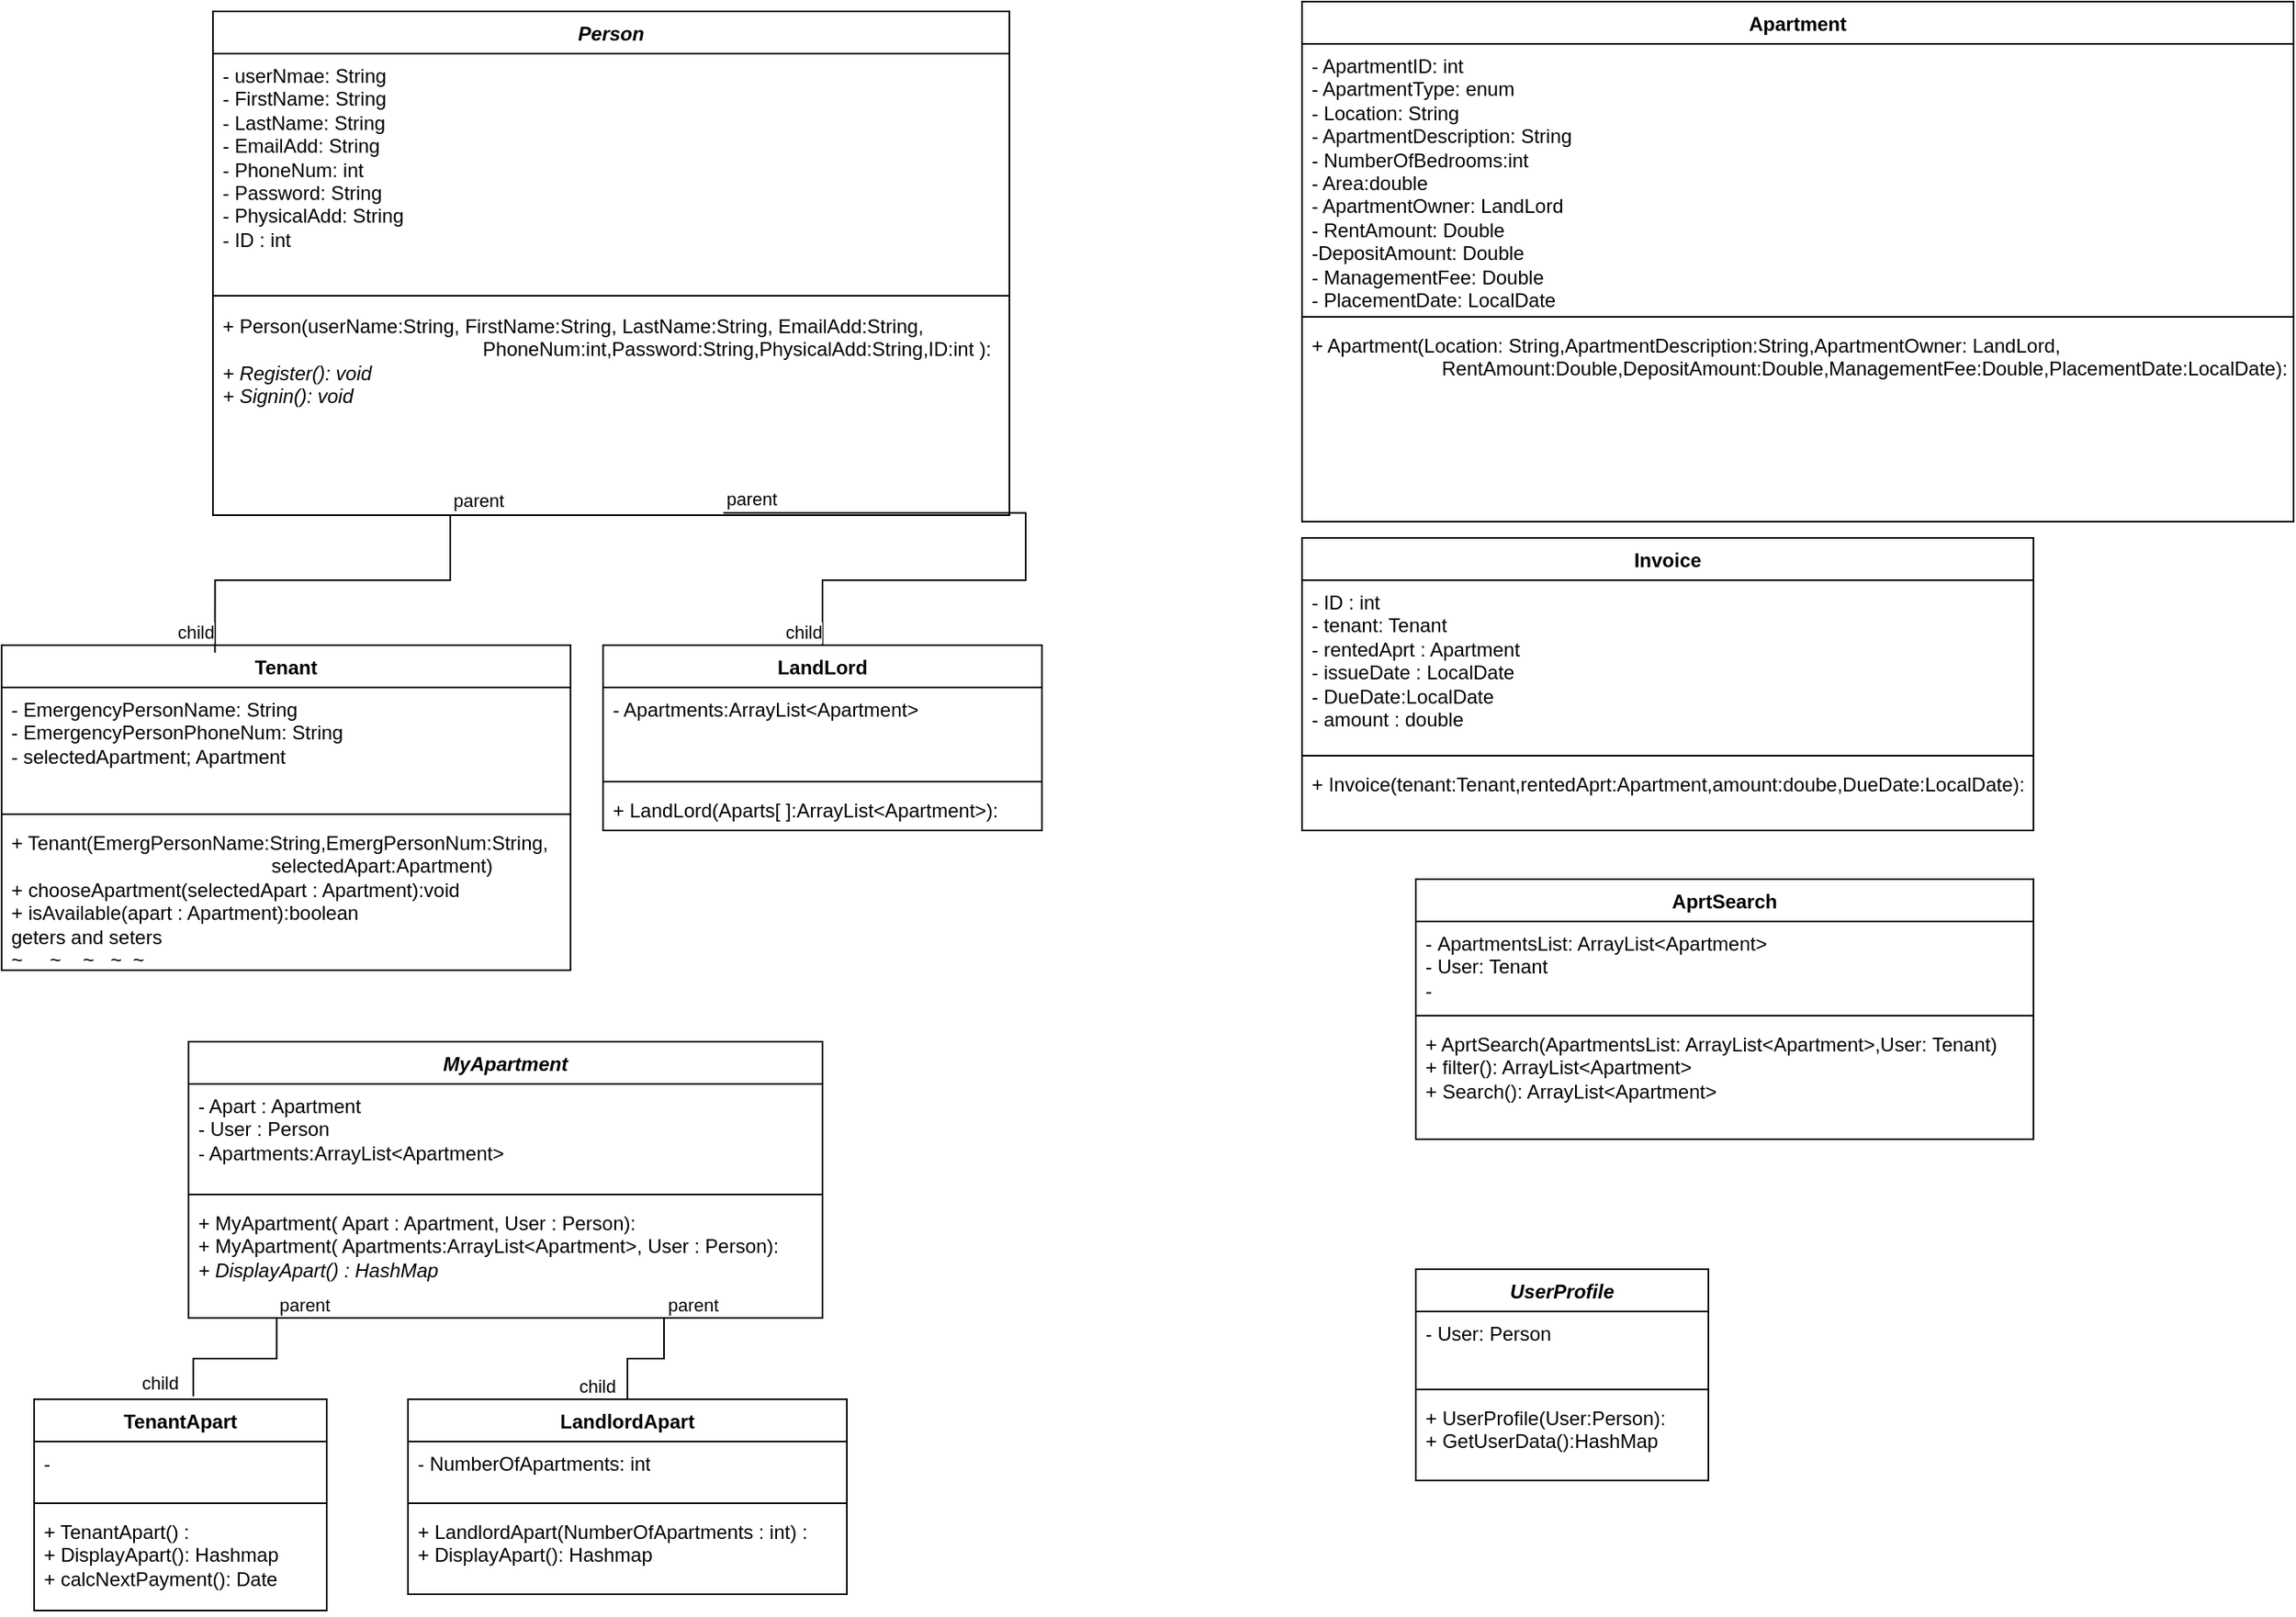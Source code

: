 <mxfile version="22.1.2" type="device">
  <diagram name="Page-1" id="B1_IAPAxBGIca6lTpFzh">
    <mxGraphModel dx="1622" dy="418" grid="1" gridSize="10" guides="1" tooltips="1" connect="1" arrows="1" fold="1" page="1" pageScale="1" pageWidth="850" pageHeight="1100" background="none" math="0" shadow="0">
      <root>
        <mxCell id="0" />
        <mxCell id="1" parent="0" />
        <mxCell id="C-XYSLuO93MByYAlipzL-1" value="&lt;i&gt;Person&lt;/i&gt;" style="swimlane;fontStyle=1;align=center;verticalAlign=top;childLayout=stackLayout;horizontal=1;startSize=26;horizontalStack=0;resizeParent=1;resizeParentMax=0;resizeLast=0;collapsible=1;marginBottom=0;whiteSpace=wrap;html=1;" parent="1" vertex="1">
          <mxGeometry x="-530" y="36" width="490" height="310" as="geometry">
            <mxRectangle x="189" y="70" width="80" height="30" as="alternateBounds" />
          </mxGeometry>
        </mxCell>
        <mxCell id="C-XYSLuO93MByYAlipzL-2" value="- userNmae: String&lt;br&gt;- FirstName: String&lt;br&gt;- LastName: String&lt;br&gt;- EmailAdd: String&lt;br&gt;- PhoneNum: int&lt;br&gt;- Password: String&lt;br&gt;- PhysicalAdd: String&lt;br&gt;- ID : int" style="text;strokeColor=none;fillColor=none;align=left;verticalAlign=top;spacingLeft=4;spacingRight=4;overflow=hidden;rotatable=0;points=[[0,0.5],[1,0.5]];portConstraint=eastwest;whiteSpace=wrap;html=1;" parent="C-XYSLuO93MByYAlipzL-1" vertex="1">
          <mxGeometry y="26" width="490" height="144" as="geometry" />
        </mxCell>
        <mxCell id="C-XYSLuO93MByYAlipzL-3" value="" style="line;strokeWidth=1;fillColor=none;align=left;verticalAlign=middle;spacingTop=-1;spacingLeft=3;spacingRight=3;rotatable=0;labelPosition=right;points=[];portConstraint=eastwest;strokeColor=inherit;" parent="C-XYSLuO93MByYAlipzL-1" vertex="1">
          <mxGeometry y="170" width="490" height="10" as="geometry" />
        </mxCell>
        <mxCell id="C-XYSLuO93MByYAlipzL-4" value="+ Person(userName:String, FirstName:String, LastName:String, EmailAdd:String, &lt;span style=&quot;white-space: pre;&quot;&gt;&#x9;&lt;/span&gt;&lt;span style=&quot;white-space: pre;&quot;&gt;&#x9;&lt;/span&gt;&lt;span style=&quot;white-space: pre;&quot;&gt;&#x9;&lt;/span&gt;&lt;span style=&quot;white-space: pre;&quot;&gt;&#x9;&lt;/span&gt;&lt;span style=&quot;white-space: pre;&quot;&gt;&#x9;&lt;/span&gt;&lt;span style=&quot;white-space: pre;&quot;&gt;&#x9;&lt;/span&gt;PhoneNum:int,Password:String,PhysicalAdd:String,ID:int ):&lt;br&gt;&lt;i&gt;+ Register(): void&lt;/i&gt;&lt;br&gt;&lt;i&gt;+ Signin(): void&lt;br&gt;&lt;br&gt;&lt;br&gt;&lt;/i&gt;" style="text;strokeColor=none;fillColor=none;align=left;verticalAlign=top;spacingLeft=4;spacingRight=4;overflow=hidden;rotatable=0;points=[[0,0.5],[1,0.5]];portConstraint=eastwest;whiteSpace=wrap;html=1;" parent="C-XYSLuO93MByYAlipzL-1" vertex="1">
          <mxGeometry y="180" width="490" height="130" as="geometry" />
        </mxCell>
        <mxCell id="C-XYSLuO93MByYAlipzL-16" value="LandLord" style="swimlane;fontStyle=1;align=center;verticalAlign=top;childLayout=stackLayout;horizontal=1;startSize=26;horizontalStack=0;resizeParent=1;resizeParentMax=0;resizeLast=0;collapsible=1;marginBottom=0;whiteSpace=wrap;html=1;" parent="1" vertex="1">
          <mxGeometry x="-290" y="426" width="270" height="114" as="geometry" />
        </mxCell>
        <mxCell id="C-XYSLuO93MByYAlipzL-17" value="- Apartments:ArrayList&amp;lt;Apartment&amp;gt;" style="text;strokeColor=none;fillColor=none;align=left;verticalAlign=top;spacingLeft=4;spacingRight=4;overflow=hidden;rotatable=0;points=[[0,0.5],[1,0.5]];portConstraint=eastwest;whiteSpace=wrap;html=1;" parent="C-XYSLuO93MByYAlipzL-16" vertex="1">
          <mxGeometry y="26" width="270" height="54" as="geometry" />
        </mxCell>
        <mxCell id="C-XYSLuO93MByYAlipzL-18" value="" style="line;strokeWidth=1;fillColor=none;align=left;verticalAlign=middle;spacingTop=-1;spacingLeft=3;spacingRight=3;rotatable=0;labelPosition=right;points=[];portConstraint=eastwest;strokeColor=inherit;" parent="C-XYSLuO93MByYAlipzL-16" vertex="1">
          <mxGeometry y="80" width="270" height="8" as="geometry" />
        </mxCell>
        <mxCell id="C-XYSLuO93MByYAlipzL-19" value="+&amp;nbsp;LandLord(Aparts[ ]:ArrayList&amp;lt;Apartment&amp;gt;):&amp;nbsp;" style="text;strokeColor=none;fillColor=none;align=left;verticalAlign=top;spacingLeft=4;spacingRight=4;overflow=hidden;rotatable=0;points=[[0,0.5],[1,0.5]];portConstraint=eastwest;whiteSpace=wrap;html=1;" parent="C-XYSLuO93MByYAlipzL-16" vertex="1">
          <mxGeometry y="88" width="270" height="26" as="geometry" />
        </mxCell>
        <mxCell id="C-XYSLuO93MByYAlipzL-20" value="Apartment" style="swimlane;fontStyle=1;align=center;verticalAlign=top;childLayout=stackLayout;horizontal=1;startSize=26;horizontalStack=0;resizeParent=1;resizeParentMax=0;resizeLast=0;collapsible=1;marginBottom=0;whiteSpace=wrap;html=1;rotation=0;" parent="1" vertex="1">
          <mxGeometry x="140" y="30" width="610" height="320" as="geometry">
            <mxRectangle x="1040" y="96" width="100" height="30" as="alternateBounds" />
          </mxGeometry>
        </mxCell>
        <mxCell id="C-XYSLuO93MByYAlipzL-21" value="- ApartmentID: int&lt;br&gt;- ApartmentType: enum&lt;br&gt;- Location: String&lt;br&gt;- ApartmentDescription: String&lt;br&gt;- NumberOfBedrooms:int&lt;br&gt;- Area:double&lt;br&gt;- ApartmentOwner: LandLord&lt;br&gt;- RentAmount: Double&lt;br&gt;-DepositAmount: Double&lt;br&gt;- ManagementFee: Double&lt;br&gt;- PlacementDate: LocalDate" style="text;strokeColor=none;fillColor=none;align=left;verticalAlign=top;spacingLeft=4;spacingRight=4;overflow=hidden;rotatable=0;points=[[0,0.5],[1,0.5]];portConstraint=eastwest;whiteSpace=wrap;html=1;rotation=0;" parent="C-XYSLuO93MByYAlipzL-20" vertex="1">
          <mxGeometry y="26" width="610" height="164" as="geometry" />
        </mxCell>
        <mxCell id="C-XYSLuO93MByYAlipzL-22" value="" style="line;strokeWidth=1;fillColor=none;align=left;verticalAlign=middle;spacingTop=-1;spacingLeft=3;spacingRight=3;rotatable=0;labelPosition=right;points=[];portConstraint=eastwest;strokeColor=inherit;rotation=0;" parent="C-XYSLuO93MByYAlipzL-20" vertex="1">
          <mxGeometry y="190" width="610" height="8" as="geometry" />
        </mxCell>
        <mxCell id="C-XYSLuO93MByYAlipzL-23" value="+ Apartment(Location: String,ApartmentDescription:String,ApartmentOwner: LandLord,&lt;br&gt;&lt;span style=&quot;white-space: pre;&quot;&gt;&#x9;&lt;/span&gt;&lt;span style=&quot;white-space: pre;&quot;&gt;&#x9;&lt;/span&gt;&lt;span style=&quot;white-space: pre;&quot;&gt;&#x9;&lt;/span&gt;RentAmount:Double,DepositAmount:Double,ManagementFee:Double,PlacementDate:LocalDate&lt;span style=&quot;background-color: initial;&quot;&gt;):&lt;br&gt;&lt;br&gt;&lt;/span&gt;" style="text;strokeColor=none;fillColor=none;align=left;verticalAlign=top;spacingLeft=4;spacingRight=4;overflow=hidden;rotatable=0;points=[[0,0.5],[1,0.5]];portConstraint=eastwest;whiteSpace=wrap;html=1;rotation=0;" parent="C-XYSLuO93MByYAlipzL-20" vertex="1">
          <mxGeometry y="198" width="610" height="122" as="geometry" />
        </mxCell>
        <mxCell id="C-XYSLuO93MByYAlipzL-24" value="Tenant" style="swimlane;fontStyle=1;align=center;verticalAlign=top;childLayout=stackLayout;horizontal=1;startSize=26;horizontalStack=0;resizeParent=1;resizeParentMax=0;resizeLast=0;collapsible=1;marginBottom=0;whiteSpace=wrap;html=1;" parent="1" vertex="1">
          <mxGeometry x="-660" y="426" width="350" height="200" as="geometry" />
        </mxCell>
        <mxCell id="C-XYSLuO93MByYAlipzL-25" value="- EmergencyPersonName: String&lt;br&gt;- EmergencyPersonPhoneNum: String&lt;br&gt;- selectedApartment; Apartment&amp;nbsp;" style="text;strokeColor=none;fillColor=none;align=left;verticalAlign=top;spacingLeft=4;spacingRight=4;overflow=hidden;rotatable=0;points=[[0,0.5],[1,0.5]];portConstraint=eastwest;whiteSpace=wrap;html=1;" parent="C-XYSLuO93MByYAlipzL-24" vertex="1">
          <mxGeometry y="26" width="350" height="74" as="geometry" />
        </mxCell>
        <mxCell id="C-XYSLuO93MByYAlipzL-26" value="" style="line;strokeWidth=1;fillColor=none;align=left;verticalAlign=middle;spacingTop=-1;spacingLeft=3;spacingRight=3;rotatable=0;labelPosition=right;points=[];portConstraint=eastwest;strokeColor=inherit;" parent="C-XYSLuO93MByYAlipzL-24" vertex="1">
          <mxGeometry y="100" width="350" height="8" as="geometry" />
        </mxCell>
        <mxCell id="C-XYSLuO93MByYAlipzL-27" value="+ Tenant(EmergPersonName:String,EmergPersonNum:String,&lt;br&gt;&lt;span style=&quot;white-space: pre;&quot;&gt;&#x9;&lt;/span&gt;&lt;span style=&quot;white-space: pre;&quot;&gt;&#x9;&lt;/span&gt;&lt;span style=&quot;white-space: pre;&quot;&gt;&#x9;&lt;/span&gt;&lt;span style=&quot;white-space: pre;&quot;&gt;&#x9;&lt;/span&gt;&lt;span style=&quot;white-space: pre;&quot;&gt;&#x9;&lt;span style=&quot;white-space: pre;&quot;&gt;&#x9;&lt;/span&gt;&lt;/span&gt;selectedApart:Apartment)&lt;br&gt;+&amp;nbsp;chooseApartment(selectedApart : Apartment):void&lt;br&gt;+ isAvailable(apart : Apartment):boolean&lt;br&gt;geters and seters&lt;br&gt;~&amp;nbsp; &amp;nbsp; &amp;nbsp;~&amp;nbsp; &amp;nbsp; ~&amp;nbsp; &amp;nbsp;~&amp;nbsp; ~" style="text;strokeColor=none;fillColor=none;align=left;verticalAlign=top;spacingLeft=4;spacingRight=4;overflow=hidden;rotatable=0;points=[[0,0.5],[1,0.5]];portConstraint=eastwest;whiteSpace=wrap;html=1;" parent="C-XYSLuO93MByYAlipzL-24" vertex="1">
          <mxGeometry y="108" width="350" height="92" as="geometry" />
        </mxCell>
        <mxCell id="C-XYSLuO93MByYAlipzL-31" value="" style="endArrow=none;html=1;edgeStyle=orthogonalEdgeStyle;rounded=0;entryX=0.375;entryY=0.023;entryDx=0;entryDy=0;entryPerimeter=0;exitX=0.298;exitY=0.999;exitDx=0;exitDy=0;exitPerimeter=0;" parent="1" source="C-XYSLuO93MByYAlipzL-4" target="C-XYSLuO93MByYAlipzL-24" edge="1">
          <mxGeometry relative="1" as="geometry">
            <mxPoint x="230" y="400" as="sourcePoint" />
            <mxPoint x="430" y="290" as="targetPoint" />
          </mxGeometry>
        </mxCell>
        <mxCell id="C-XYSLuO93MByYAlipzL-32" value="parent" style="edgeLabel;resizable=0;html=1;align=left;verticalAlign=bottom;" parent="C-XYSLuO93MByYAlipzL-31" connectable="0" vertex="1">
          <mxGeometry x="-1" relative="1" as="geometry" />
        </mxCell>
        <mxCell id="C-XYSLuO93MByYAlipzL-33" value="child" style="edgeLabel;resizable=0;html=1;align=right;verticalAlign=bottom;" parent="C-XYSLuO93MByYAlipzL-31" connectable="0" vertex="1">
          <mxGeometry x="1" relative="1" as="geometry">
            <mxPoint y="-4" as="offset" />
          </mxGeometry>
        </mxCell>
        <mxCell id="C-XYSLuO93MByYAlipzL-35" value="Invoice" style="swimlane;fontStyle=1;align=center;verticalAlign=top;childLayout=stackLayout;horizontal=1;startSize=26;horizontalStack=0;resizeParent=1;resizeParentMax=0;resizeLast=0;collapsible=1;marginBottom=0;whiteSpace=wrap;html=1;" parent="1" vertex="1">
          <mxGeometry x="140" y="360" width="450" height="180" as="geometry" />
        </mxCell>
        <mxCell id="C-XYSLuO93MByYAlipzL-36" value="- ID : int&lt;br&gt;- tenant: Tenant&lt;br&gt;- rentedAprt : Apartment&lt;br&gt;- issueDate : LocalDate&lt;br&gt;- DueDate:LocalDate&lt;br&gt;- amount : double" style="text;strokeColor=none;fillColor=none;align=left;verticalAlign=top;spacingLeft=4;spacingRight=4;overflow=hidden;rotatable=0;points=[[0,0.5],[1,0.5]];portConstraint=eastwest;whiteSpace=wrap;html=1;" parent="C-XYSLuO93MByYAlipzL-35" vertex="1">
          <mxGeometry y="26" width="450" height="104" as="geometry" />
        </mxCell>
        <mxCell id="C-XYSLuO93MByYAlipzL-37" value="" style="line;strokeWidth=1;fillColor=none;align=left;verticalAlign=middle;spacingTop=-1;spacingLeft=3;spacingRight=3;rotatable=0;labelPosition=right;points=[];portConstraint=eastwest;strokeColor=inherit;" parent="C-XYSLuO93MByYAlipzL-35" vertex="1">
          <mxGeometry y="130" width="450" height="8" as="geometry" />
        </mxCell>
        <mxCell id="C-XYSLuO93MByYAlipzL-38" value="+ Invoice(tenant:Tenant,rentedAprt:Apartment,amount:doube,DueDate:LocalDate):" style="text;strokeColor=none;fillColor=none;align=left;verticalAlign=top;spacingLeft=4;spacingRight=4;overflow=hidden;rotatable=0;points=[[0,0.5],[1,0.5]];portConstraint=eastwest;whiteSpace=wrap;html=1;" parent="C-XYSLuO93MByYAlipzL-35" vertex="1">
          <mxGeometry y="138" width="450" height="42" as="geometry" />
        </mxCell>
        <mxCell id="C-XYSLuO93MByYAlipzL-39" value="" style="endArrow=none;html=1;edgeStyle=orthogonalEdgeStyle;rounded=0;exitX=0.641;exitY=0.989;exitDx=0;exitDy=0;exitPerimeter=0;entryX=0.5;entryY=0;entryDx=0;entryDy=0;" parent="1" source="C-XYSLuO93MByYAlipzL-4" target="C-XYSLuO93MByYAlipzL-16" edge="1">
          <mxGeometry relative="1" as="geometry">
            <mxPoint x="290" y="410" as="sourcePoint" />
            <mxPoint x="450" y="410" as="targetPoint" />
          </mxGeometry>
        </mxCell>
        <mxCell id="C-XYSLuO93MByYAlipzL-40" value="parent" style="edgeLabel;resizable=0;html=1;align=left;verticalAlign=bottom;" parent="C-XYSLuO93MByYAlipzL-39" connectable="0" vertex="1">
          <mxGeometry x="-1" relative="1" as="geometry" />
        </mxCell>
        <mxCell id="C-XYSLuO93MByYAlipzL-41" value="child" style="edgeLabel;resizable=0;html=1;align=right;verticalAlign=bottom;" parent="C-XYSLuO93MByYAlipzL-39" connectable="0" vertex="1">
          <mxGeometry x="1" relative="1" as="geometry" />
        </mxCell>
        <mxCell id="YN-KSojl_4YQoFbGw-eZ-3" value="AprtSearch" style="swimlane;fontStyle=1;align=center;verticalAlign=top;childLayout=stackLayout;horizontal=1;startSize=26;horizontalStack=0;resizeParent=1;resizeParentMax=0;resizeLast=0;collapsible=1;marginBottom=0;whiteSpace=wrap;html=1;" parent="1" vertex="1">
          <mxGeometry x="210" y="570" width="380" height="160" as="geometry" />
        </mxCell>
        <mxCell id="YN-KSojl_4YQoFbGw-eZ-4" value="-&amp;nbsp;ApartmentsList: ArrayList&amp;lt;Apartment&amp;gt;&lt;br&gt;- User: Tenant&lt;br&gt;-&amp;nbsp;&amp;nbsp;" style="text;strokeColor=none;fillColor=none;align=left;verticalAlign=top;spacingLeft=4;spacingRight=4;overflow=hidden;rotatable=0;points=[[0,0.5],[1,0.5]];portConstraint=eastwest;whiteSpace=wrap;html=1;" parent="YN-KSojl_4YQoFbGw-eZ-3" vertex="1">
          <mxGeometry y="26" width="380" height="54" as="geometry" />
        </mxCell>
        <mxCell id="YN-KSojl_4YQoFbGw-eZ-5" value="" style="line;strokeWidth=1;fillColor=none;align=left;verticalAlign=middle;spacingTop=-1;spacingLeft=3;spacingRight=3;rotatable=0;labelPosition=right;points=[];portConstraint=eastwest;strokeColor=inherit;" parent="YN-KSojl_4YQoFbGw-eZ-3" vertex="1">
          <mxGeometry y="80" width="380" height="8" as="geometry" />
        </mxCell>
        <mxCell id="YN-KSojl_4YQoFbGw-eZ-6" value="+ AprtSearch(ApartmentsList: ArrayList&amp;lt;Apartment&amp;gt;,User: Tenant)&lt;br&gt;+ filter(): ArrayList&amp;lt;Apartment&amp;gt;&lt;br&gt;+ Search(): ArrayList&amp;lt;Apartment&amp;gt;" style="text;strokeColor=none;fillColor=none;align=left;verticalAlign=top;spacingLeft=4;spacingRight=4;overflow=hidden;rotatable=0;points=[[0,0.5],[1,0.5]];portConstraint=eastwest;whiteSpace=wrap;html=1;" parent="YN-KSojl_4YQoFbGw-eZ-3" vertex="1">
          <mxGeometry y="88" width="380" height="72" as="geometry" />
        </mxCell>
        <mxCell id="jCB0G74oVzEJfnIbjDZN-1" value="&lt;i&gt;UserProfile&lt;/i&gt;" style="swimlane;fontStyle=1;align=center;verticalAlign=top;childLayout=stackLayout;horizontal=1;startSize=26;horizontalStack=0;resizeParent=1;resizeParentMax=0;resizeLast=0;collapsible=1;marginBottom=0;whiteSpace=wrap;html=1;" vertex="1" parent="1">
          <mxGeometry x="210" y="810" width="180" height="130" as="geometry" />
        </mxCell>
        <mxCell id="jCB0G74oVzEJfnIbjDZN-2" value="- User: Person&lt;br&gt;" style="text;strokeColor=none;fillColor=none;align=left;verticalAlign=top;spacingLeft=4;spacingRight=4;overflow=hidden;rotatable=0;points=[[0,0.5],[1,0.5]];portConstraint=eastwest;whiteSpace=wrap;html=1;" vertex="1" parent="jCB0G74oVzEJfnIbjDZN-1">
          <mxGeometry y="26" width="180" height="44" as="geometry" />
        </mxCell>
        <mxCell id="jCB0G74oVzEJfnIbjDZN-3" value="" style="line;strokeWidth=1;fillColor=none;align=left;verticalAlign=middle;spacingTop=-1;spacingLeft=3;spacingRight=3;rotatable=0;labelPosition=right;points=[];portConstraint=eastwest;strokeColor=inherit;" vertex="1" parent="jCB0G74oVzEJfnIbjDZN-1">
          <mxGeometry y="70" width="180" height="8" as="geometry" />
        </mxCell>
        <mxCell id="jCB0G74oVzEJfnIbjDZN-4" value="+ UserProfile(User:Person):&lt;br&gt;+ GetUserData():HashMap" style="text;strokeColor=none;fillColor=none;align=left;verticalAlign=top;spacingLeft=4;spacingRight=4;overflow=hidden;rotatable=0;points=[[0,0.5],[1,0.5]];portConstraint=eastwest;whiteSpace=wrap;html=1;" vertex="1" parent="jCB0G74oVzEJfnIbjDZN-1">
          <mxGeometry y="78" width="180" height="52" as="geometry" />
        </mxCell>
        <mxCell id="jCB0G74oVzEJfnIbjDZN-5" value="&lt;i&gt;MyApartment&lt;/i&gt;" style="swimlane;fontStyle=1;align=center;verticalAlign=top;childLayout=stackLayout;horizontal=1;startSize=26;horizontalStack=0;resizeParent=1;resizeParentMax=0;resizeLast=0;collapsible=1;marginBottom=0;whiteSpace=wrap;html=1;" vertex="1" parent="1">
          <mxGeometry x="-545" y="670" width="390" height="170" as="geometry" />
        </mxCell>
        <mxCell id="jCB0G74oVzEJfnIbjDZN-6" value="- Apart : Apartment&lt;br&gt;- User : Person&lt;br&gt;- Apartments:ArrayList&amp;lt;Apartment&amp;gt;" style="text;strokeColor=none;fillColor=none;align=left;verticalAlign=top;spacingLeft=4;spacingRight=4;overflow=hidden;rotatable=0;points=[[0,0.5],[1,0.5]];portConstraint=eastwest;whiteSpace=wrap;html=1;" vertex="1" parent="jCB0G74oVzEJfnIbjDZN-5">
          <mxGeometry y="26" width="390" height="64" as="geometry" />
        </mxCell>
        <mxCell id="jCB0G74oVzEJfnIbjDZN-7" value="" style="line;strokeWidth=1;fillColor=none;align=left;verticalAlign=middle;spacingTop=-1;spacingLeft=3;spacingRight=3;rotatable=0;labelPosition=right;points=[];portConstraint=eastwest;strokeColor=inherit;" vertex="1" parent="jCB0G74oVzEJfnIbjDZN-5">
          <mxGeometry y="90" width="390" height="8" as="geometry" />
        </mxCell>
        <mxCell id="jCB0G74oVzEJfnIbjDZN-8" value="+ MyApartment( Apart : Apartment, User : Person):&lt;br&gt;+ MyApartment( Apartments:ArrayList&amp;lt;Apartment&amp;gt;, User : Person):&lt;br&gt;&lt;i&gt;+ DisplayApart() : HashMap&lt;/i&gt;" style="text;strokeColor=none;fillColor=none;align=left;verticalAlign=top;spacingLeft=4;spacingRight=4;overflow=hidden;rotatable=0;points=[[0,0.5],[1,0.5]];portConstraint=eastwest;whiteSpace=wrap;html=1;" vertex="1" parent="jCB0G74oVzEJfnIbjDZN-5">
          <mxGeometry y="98" width="390" height="72" as="geometry" />
        </mxCell>
        <mxCell id="jCB0G74oVzEJfnIbjDZN-9" value="TenantApart" style="swimlane;fontStyle=1;align=center;verticalAlign=top;childLayout=stackLayout;horizontal=1;startSize=26;horizontalStack=0;resizeParent=1;resizeParentMax=0;resizeLast=0;collapsible=1;marginBottom=0;whiteSpace=wrap;html=1;" vertex="1" parent="1">
          <mxGeometry x="-640" y="890" width="180" height="130" as="geometry" />
        </mxCell>
        <mxCell id="jCB0G74oVzEJfnIbjDZN-10" value="-" style="text;strokeColor=none;fillColor=none;align=left;verticalAlign=top;spacingLeft=4;spacingRight=4;overflow=hidden;rotatable=0;points=[[0,0.5],[1,0.5]];portConstraint=eastwest;whiteSpace=wrap;html=1;" vertex="1" parent="jCB0G74oVzEJfnIbjDZN-9">
          <mxGeometry y="26" width="180" height="34" as="geometry" />
        </mxCell>
        <mxCell id="jCB0G74oVzEJfnIbjDZN-11" value="" style="line;strokeWidth=1;fillColor=none;align=left;verticalAlign=middle;spacingTop=-1;spacingLeft=3;spacingRight=3;rotatable=0;labelPosition=right;points=[];portConstraint=eastwest;strokeColor=inherit;" vertex="1" parent="jCB0G74oVzEJfnIbjDZN-9">
          <mxGeometry y="60" width="180" height="8" as="geometry" />
        </mxCell>
        <mxCell id="jCB0G74oVzEJfnIbjDZN-12" value="+ TenantApart() :&amp;nbsp;&lt;br&gt;+ DisplayApart(): Hashmap&lt;br&gt;+ calcNextPayment(): Date&amp;nbsp;" style="text;strokeColor=none;fillColor=none;align=left;verticalAlign=top;spacingLeft=4;spacingRight=4;overflow=hidden;rotatable=0;points=[[0,0.5],[1,0.5]];portConstraint=eastwest;whiteSpace=wrap;html=1;" vertex="1" parent="jCB0G74oVzEJfnIbjDZN-9">
          <mxGeometry y="68" width="180" height="62" as="geometry" />
        </mxCell>
        <mxCell id="jCB0G74oVzEJfnIbjDZN-13" value="LandlordApart" style="swimlane;fontStyle=1;align=center;verticalAlign=top;childLayout=stackLayout;horizontal=1;startSize=26;horizontalStack=0;resizeParent=1;resizeParentMax=0;resizeLast=0;collapsible=1;marginBottom=0;whiteSpace=wrap;html=1;" vertex="1" parent="1">
          <mxGeometry x="-410" y="890" width="270" height="120" as="geometry" />
        </mxCell>
        <mxCell id="jCB0G74oVzEJfnIbjDZN-14" value="- NumberOfApartments: int" style="text;strokeColor=none;fillColor=none;align=left;verticalAlign=top;spacingLeft=4;spacingRight=4;overflow=hidden;rotatable=0;points=[[0,0.5],[1,0.5]];portConstraint=eastwest;whiteSpace=wrap;html=1;" vertex="1" parent="jCB0G74oVzEJfnIbjDZN-13">
          <mxGeometry y="26" width="270" height="34" as="geometry" />
        </mxCell>
        <mxCell id="jCB0G74oVzEJfnIbjDZN-15" value="" style="line;strokeWidth=1;fillColor=none;align=left;verticalAlign=middle;spacingTop=-1;spacingLeft=3;spacingRight=3;rotatable=0;labelPosition=right;points=[];portConstraint=eastwest;strokeColor=inherit;" vertex="1" parent="jCB0G74oVzEJfnIbjDZN-13">
          <mxGeometry y="60" width="270" height="8" as="geometry" />
        </mxCell>
        <mxCell id="jCB0G74oVzEJfnIbjDZN-16" value="+ LandlordApart(NumberOfApartments : int) :&amp;nbsp;&lt;br&gt;+ DisplayApart(): Hashmap" style="text;strokeColor=none;fillColor=none;align=left;verticalAlign=top;spacingLeft=4;spacingRight=4;overflow=hidden;rotatable=0;points=[[0,0.5],[1,0.5]];portConstraint=eastwest;whiteSpace=wrap;html=1;" vertex="1" parent="jCB0G74oVzEJfnIbjDZN-13">
          <mxGeometry y="68" width="270" height="52" as="geometry" />
        </mxCell>
        <mxCell id="jCB0G74oVzEJfnIbjDZN-20" value="" style="endArrow=none;html=1;edgeStyle=orthogonalEdgeStyle;rounded=0;entryX=0.544;entryY=-0.013;entryDx=0;entryDy=0;entryPerimeter=0;exitX=0.139;exitY=1;exitDx=0;exitDy=0;exitPerimeter=0;" edge="1" parent="1" source="jCB0G74oVzEJfnIbjDZN-8" target="jCB0G74oVzEJfnIbjDZN-9">
          <mxGeometry relative="1" as="geometry">
            <mxPoint x="-570" y="840" as="sourcePoint" />
            <mxPoint x="-410" y="840" as="targetPoint" />
          </mxGeometry>
        </mxCell>
        <mxCell id="jCB0G74oVzEJfnIbjDZN-21" value="parent" style="edgeLabel;resizable=0;html=1;align=left;verticalAlign=bottom;" connectable="0" vertex="1" parent="jCB0G74oVzEJfnIbjDZN-20">
          <mxGeometry x="-1" relative="1" as="geometry" />
        </mxCell>
        <mxCell id="jCB0G74oVzEJfnIbjDZN-22" value="child" style="edgeLabel;resizable=0;html=1;align=right;verticalAlign=bottom;" connectable="0" vertex="1" parent="jCB0G74oVzEJfnIbjDZN-20">
          <mxGeometry x="1" relative="1" as="geometry">
            <mxPoint x="-8" as="offset" />
          </mxGeometry>
        </mxCell>
        <mxCell id="jCB0G74oVzEJfnIbjDZN-23" value="" style="endArrow=none;html=1;edgeStyle=orthogonalEdgeStyle;rounded=0;exitX=0.75;exitY=1;exitDx=0;exitDy=0;entryX=0.5;entryY=0;entryDx=0;entryDy=0;" edge="1" parent="1" source="jCB0G74oVzEJfnIbjDZN-5" target="jCB0G74oVzEJfnIbjDZN-13">
          <mxGeometry relative="1" as="geometry">
            <mxPoint x="-350" y="850" as="sourcePoint" />
            <mxPoint x="-350" y="910" as="targetPoint" />
          </mxGeometry>
        </mxCell>
        <mxCell id="jCB0G74oVzEJfnIbjDZN-24" value="parent" style="edgeLabel;resizable=0;html=1;align=left;verticalAlign=bottom;" connectable="0" vertex="1" parent="jCB0G74oVzEJfnIbjDZN-23">
          <mxGeometry x="-1" relative="1" as="geometry" />
        </mxCell>
        <mxCell id="jCB0G74oVzEJfnIbjDZN-25" value="child" style="edgeLabel;resizable=0;html=1;align=right;verticalAlign=bottom;" connectable="0" vertex="1" parent="jCB0G74oVzEJfnIbjDZN-23">
          <mxGeometry x="1" relative="1" as="geometry">
            <mxPoint x="-7" as="offset" />
          </mxGeometry>
        </mxCell>
      </root>
    </mxGraphModel>
  </diagram>
</mxfile>
